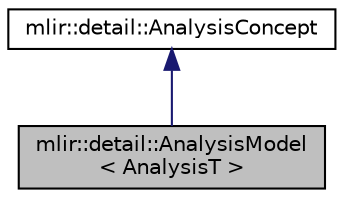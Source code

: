 digraph "mlir::detail::AnalysisModel&lt; AnalysisT &gt;"
{
  bgcolor="transparent";
  edge [fontname="Helvetica",fontsize="10",labelfontname="Helvetica",labelfontsize="10"];
  node [fontname="Helvetica",fontsize="10",shape=record];
  Node0 [label="mlir::detail::AnalysisModel\l\< AnalysisT \>",height=0.2,width=0.4,color="black", fillcolor="grey75", style="filled", fontcolor="black"];
  Node1 -> Node0 [dir="back",color="midnightblue",fontsize="10",style="solid",fontname="Helvetica"];
  Node1 [label="mlir::detail::AnalysisConcept",height=0.2,width=0.4,color="black",URL="$structmlir_1_1detail_1_1AnalysisConcept.html",tooltip="The abstract polymorphic base class representing an analysis. "];
}

